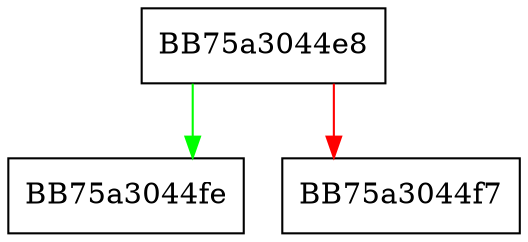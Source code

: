 digraph msil_pop_from_tstack_n {
  node [shape="box"];
  graph [splines=ortho];
  BB75a3044e8 -> BB75a3044fe [color="green"];
  BB75a3044e8 -> BB75a3044f7 [color="red"];
}